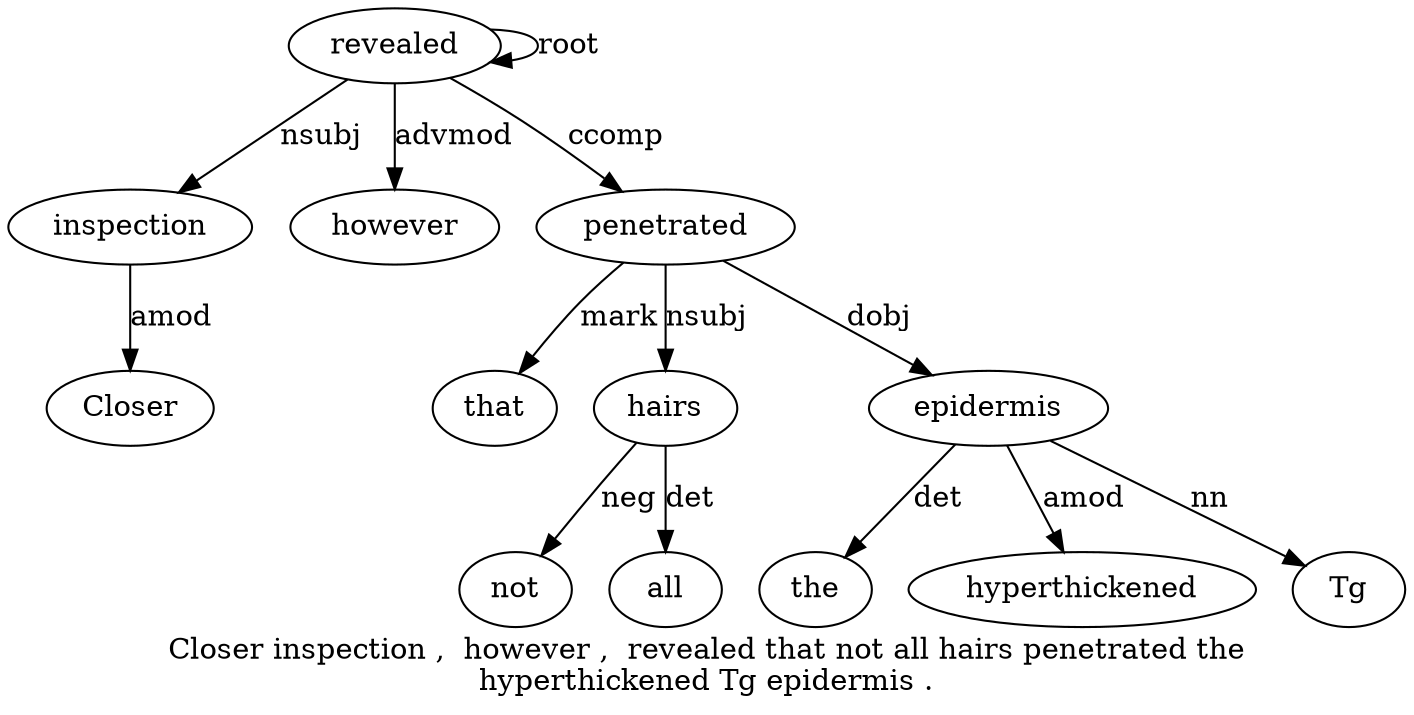 digraph "Closer inspection ,  however ,  revealed that not all hairs penetrated the hyperthickened Tg epidermis ." {
label="Closer inspection ,  however ,  revealed that not all hairs penetrated the
hyperthickened Tg epidermis .";
inspection2 [style=filled, fillcolor=white, label=inspection];
Closer1 [style=filled, fillcolor=white, label=Closer];
inspection2 -> Closer1  [label=amod];
revealed6 [style=filled, fillcolor=white, label=revealed];
revealed6 -> inspection2  [label=nsubj];
however4 [style=filled, fillcolor=white, label=however];
revealed6 -> however4  [label=advmod];
revealed6 -> revealed6  [label=root];
penetrated11 [style=filled, fillcolor=white, label=penetrated];
that7 [style=filled, fillcolor=white, label=that];
penetrated11 -> that7  [label=mark];
hairs10 [style=filled, fillcolor=white, label=hairs];
not8 [style=filled, fillcolor=white, label=not];
hairs10 -> not8  [label=neg];
all9 [style=filled, fillcolor=white, label=all];
hairs10 -> all9  [label=det];
penetrated11 -> hairs10  [label=nsubj];
revealed6 -> penetrated11  [label=ccomp];
epidermis15 [style=filled, fillcolor=white, label=epidermis];
the12 [style=filled, fillcolor=white, label=the];
epidermis15 -> the12  [label=det];
hyperthickened13 [style=filled, fillcolor=white, label=hyperthickened];
epidermis15 -> hyperthickened13  [label=amod];
Tg14 [style=filled, fillcolor=white, label=Tg];
epidermis15 -> Tg14  [label=nn];
penetrated11 -> epidermis15  [label=dobj];
}
